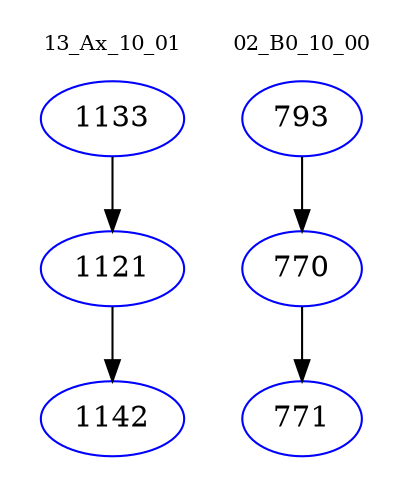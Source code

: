 digraph{
subgraph cluster_0 {
color = white
label = "13_Ax_10_01";
fontsize=10;
T0_1133 [label="1133", color="blue"]
T0_1133 -> T0_1121 [color="black"]
T0_1121 [label="1121", color="blue"]
T0_1121 -> T0_1142 [color="black"]
T0_1142 [label="1142", color="blue"]
}
subgraph cluster_1 {
color = white
label = "02_B0_10_00";
fontsize=10;
T1_793 [label="793", color="blue"]
T1_793 -> T1_770 [color="black"]
T1_770 [label="770", color="blue"]
T1_770 -> T1_771 [color="black"]
T1_771 [label="771", color="blue"]
}
}
